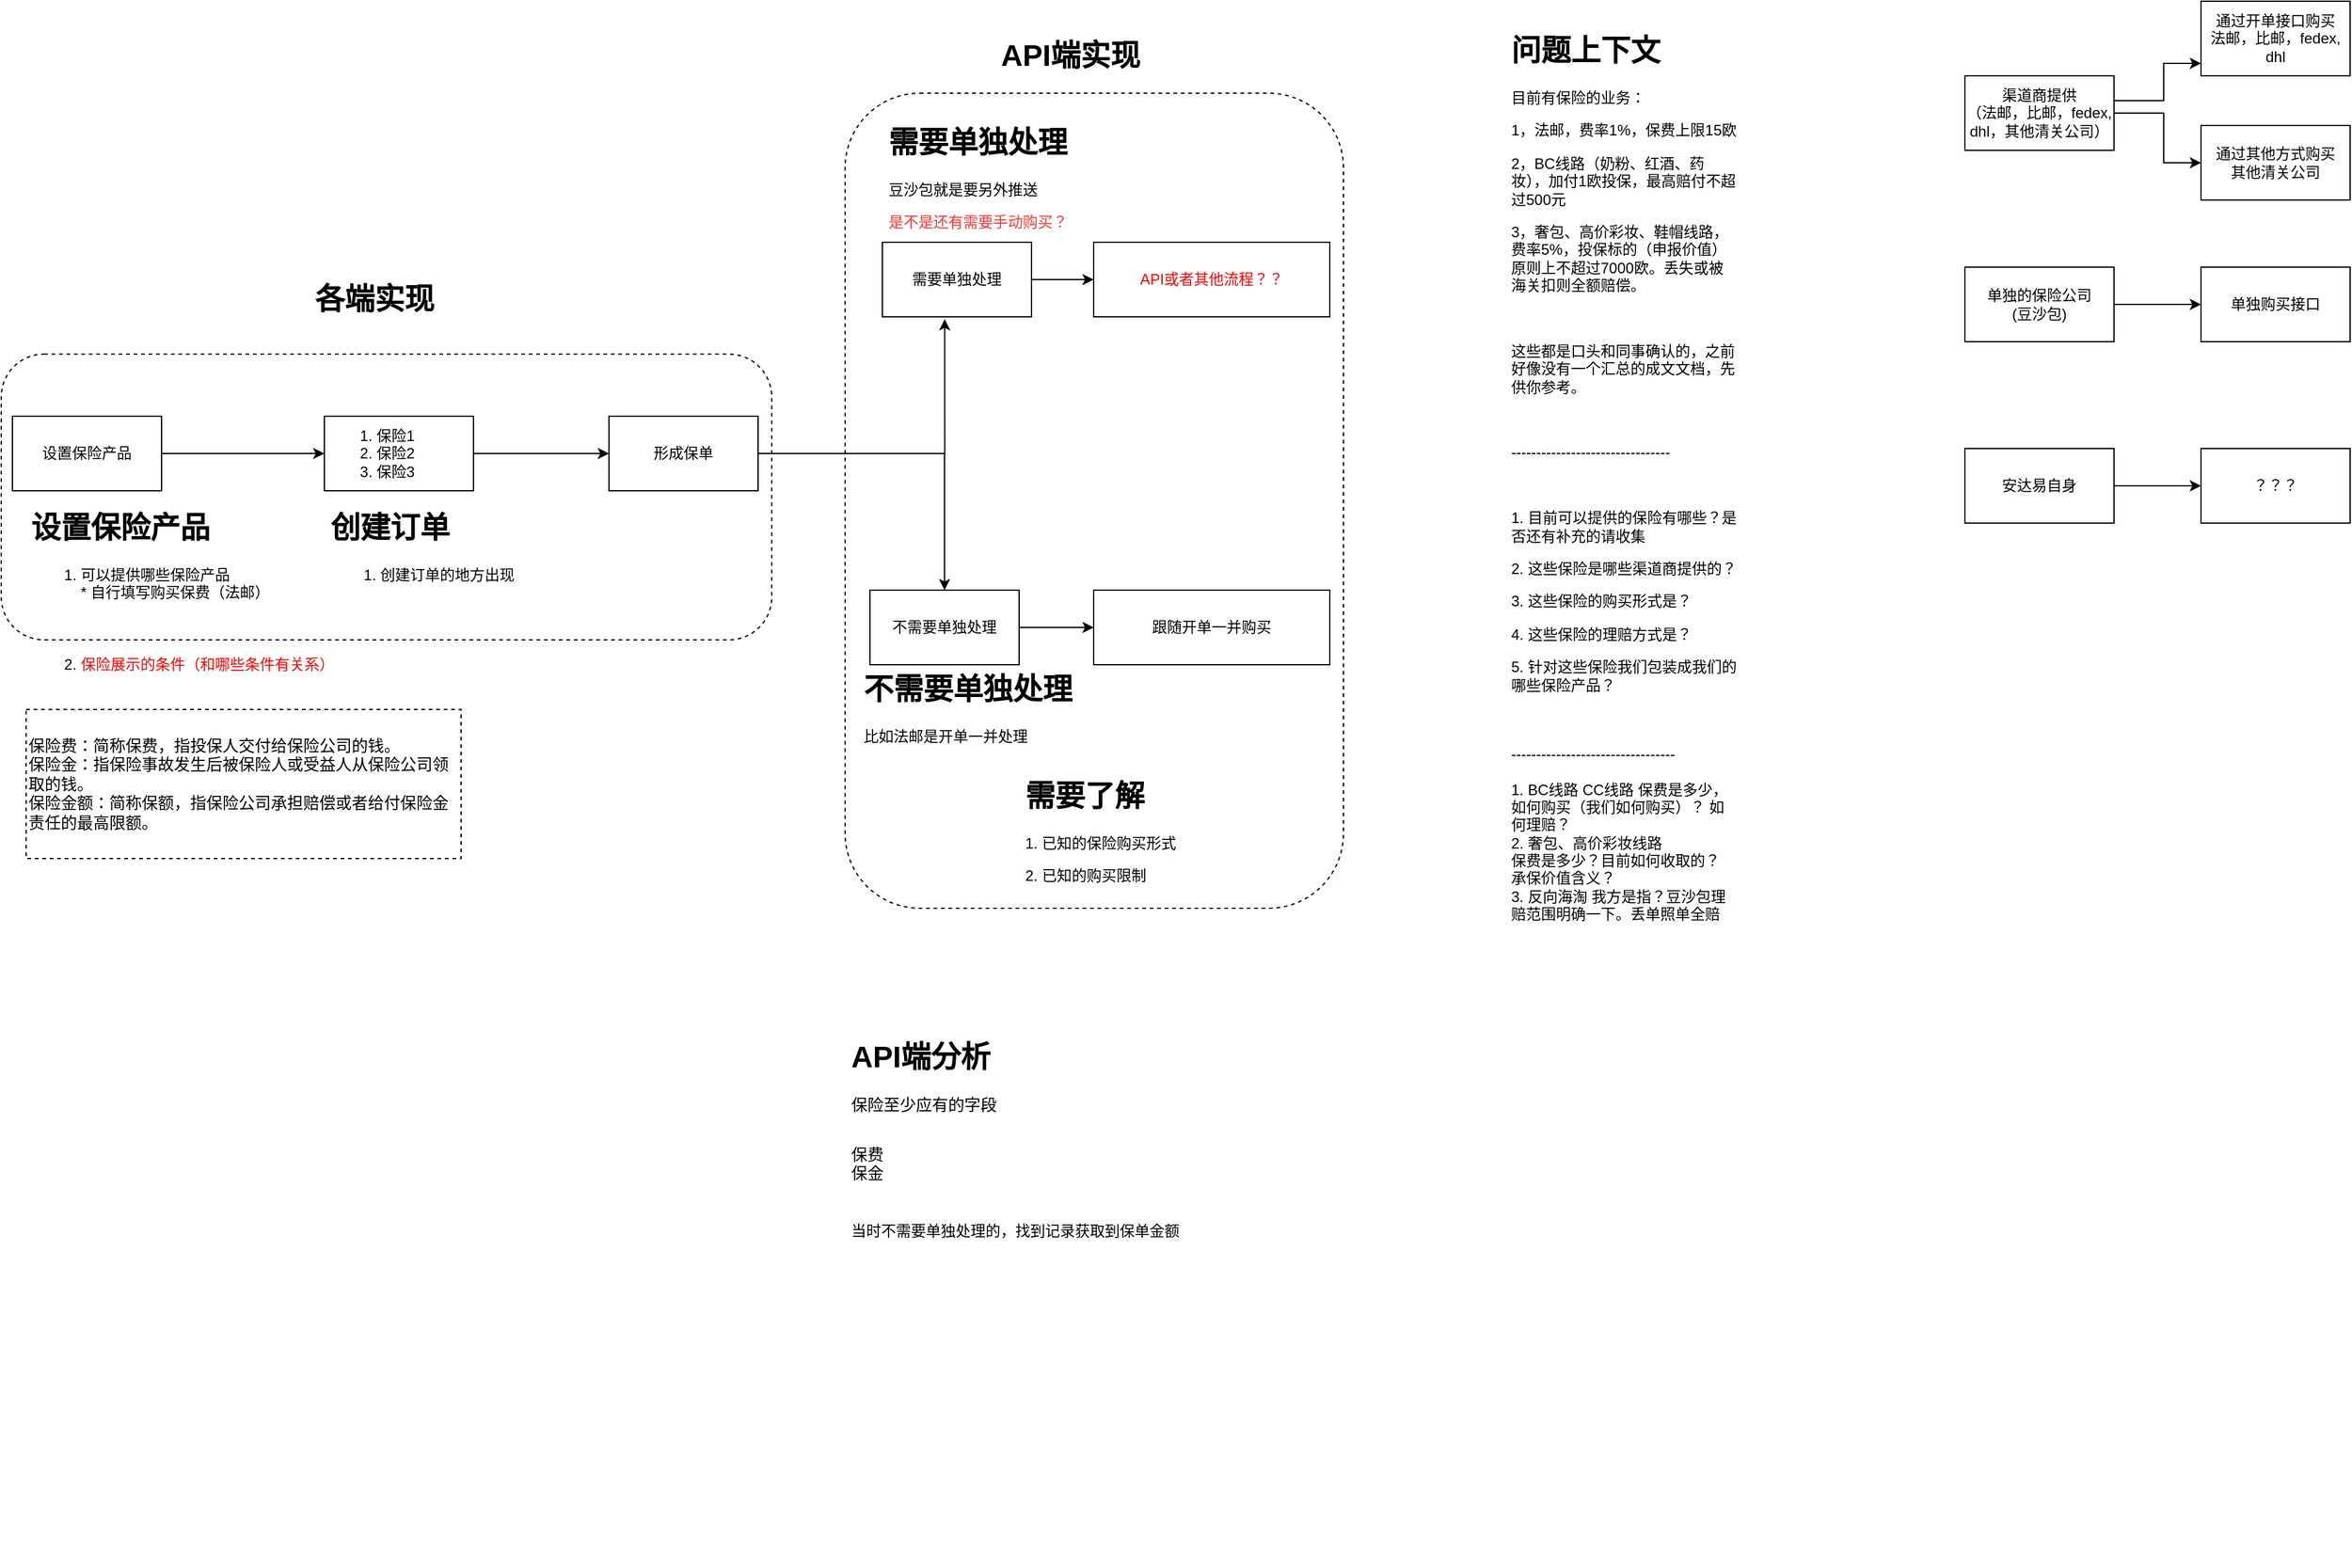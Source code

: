 <mxfile version="14.2.7" type="github">
  <diagram id="jZ9czFHUAiUfERh60Gt6" name="Page-1">
    <mxGraphModel dx="975" dy="548" grid="1" gridSize="10" guides="1" tooltips="1" connect="1" arrows="1" fold="1" page="1" pageScale="1" pageWidth="1169" pageHeight="827" math="0" shadow="0">
      <root>
        <mxCell id="0" />
        <mxCell id="1" parent="0" />
        <mxCell id="Dq7h3NawBX1uTz7kMnC7-26" value="" style="rounded=1;whiteSpace=wrap;html=1;align=left;dashed=1;" parent="1" vertex="1">
          <mxGeometry x="719" y="94" width="401" height="656" as="geometry" />
        </mxCell>
        <mxCell id="Dq7h3NawBX1uTz7kMnC7-24" value="" style="rounded=1;whiteSpace=wrap;html=1;align=left;dashed=1;" parent="1" vertex="1">
          <mxGeometry x="40" y="304" width="620" height="230" as="geometry" />
        </mxCell>
        <mxCell id="Dq7h3NawBX1uTz7kMnC7-8" style="edgeStyle=orthogonalEdgeStyle;rounded=0;orthogonalLoop=1;jettySize=auto;html=1;" parent="1" source="Dq7h3NawBX1uTz7kMnC7-20" target="Dq7h3NawBX1uTz7kMnC7-10" edge="1">
          <mxGeometry relative="1" as="geometry">
            <mxPoint x="879" y="474" as="targetPoint" />
            <mxPoint x="589" y="394" as="sourcePoint" />
            <Array as="points">
              <mxPoint x="799" y="384" />
            </Array>
          </mxGeometry>
        </mxCell>
        <mxCell id="Dq7h3NawBX1uTz7kMnC7-6" value="&lt;h1&gt;创建订单&lt;/h1&gt;&lt;p&gt;&lt;/p&gt;&lt;ol&gt;&lt;li&gt;创建订单的地方出现&lt;/li&gt;&lt;/ol&gt;&lt;p&gt;&lt;/p&gt;" style="text;html=1;strokeColor=none;fillColor=none;spacing=5;spacingTop=-20;whiteSpace=wrap;overflow=hidden;rounded=0;" parent="1" vertex="1">
          <mxGeometry x="300" y="424" width="260" height="120" as="geometry" />
        </mxCell>
        <mxCell id="Dq7h3NawBX1uTz7kMnC7-11" style="edgeStyle=orthogonalEdgeStyle;rounded=0;orthogonalLoop=1;jettySize=auto;html=1;" parent="1" source="Dq7h3NawBX1uTz7kMnC7-9" target="Dq7h3NawBX1uTz7kMnC7-13" edge="1">
          <mxGeometry relative="1" as="geometry">
            <mxPoint x="949" y="274" as="targetPoint" />
          </mxGeometry>
        </mxCell>
        <mxCell id="Dq7h3NawBX1uTz7kMnC7-9" value="需要单独处理" style="rounded=0;whiteSpace=wrap;html=1;" parent="1" vertex="1">
          <mxGeometry x="749" y="214" width="120" height="60" as="geometry" />
        </mxCell>
        <mxCell id="Dq7h3NawBX1uTz7kMnC7-12" style="edgeStyle=orthogonalEdgeStyle;rounded=0;orthogonalLoop=1;jettySize=auto;html=1;" parent="1" source="Dq7h3NawBX1uTz7kMnC7-10" target="Dq7h3NawBX1uTz7kMnC7-17" edge="1">
          <mxGeometry relative="1" as="geometry">
            <mxPoint x="919" y="524" as="targetPoint" />
          </mxGeometry>
        </mxCell>
        <mxCell id="Dq7h3NawBX1uTz7kMnC7-10" value="不需要单独处理" style="rounded=0;whiteSpace=wrap;html=1;" parent="1" vertex="1">
          <mxGeometry x="739" y="494" width="120" height="60" as="geometry" />
        </mxCell>
        <mxCell id="Dq7h3NawBX1uTz7kMnC7-13" value="&lt;font color=&quot;#ff0000&quot;&gt;API或者其他流程？？&lt;/font&gt;" style="rounded=0;whiteSpace=wrap;html=1;" parent="1" vertex="1">
          <mxGeometry x="919" y="214" width="190" height="60" as="geometry" />
        </mxCell>
        <mxCell id="Dq7h3NawBX1uTz7kMnC7-14" value="&lt;h1&gt;不需要单独处理&lt;/h1&gt;&lt;p&gt;比如法邮是开单一并处理&lt;/p&gt;" style="text;html=1;strokeColor=none;fillColor=none;spacing=5;spacingTop=-20;whiteSpace=wrap;overflow=hidden;rounded=0;" parent="1" vertex="1">
          <mxGeometry x="729" y="554" width="190" height="120" as="geometry" />
        </mxCell>
        <mxCell id="Dq7h3NawBX1uTz7kMnC7-15" value="&lt;h1&gt;需要单独处理&lt;/h1&gt;&lt;p&gt;豆沙包就是要另外推送&lt;/p&gt;&lt;p&gt;&lt;font color=&quot;#ff3333&quot;&gt;是不是还有需要手动购买？&lt;/font&gt;&lt;/p&gt;" style="text;html=1;strokeColor=none;fillColor=none;spacing=5;spacingTop=-20;whiteSpace=wrap;overflow=hidden;rounded=0;" parent="1" vertex="1">
          <mxGeometry x="749" y="114" width="190" height="120" as="geometry" />
        </mxCell>
        <mxCell id="Dq7h3NawBX1uTz7kMnC7-17" value="跟随开单一并购买" style="rounded=0;whiteSpace=wrap;html=1;" parent="1" vertex="1">
          <mxGeometry x="919" y="494" width="190" height="60" as="geometry" />
        </mxCell>
        <mxCell id="Dq7h3NawBX1uTz7kMnC7-19" style="edgeStyle=orthogonalEdgeStyle;rounded=0;orthogonalLoop=1;jettySize=auto;html=1;" parent="1" source="Dq7h3NawBX1uTz7kMnC7-18" target="Dq7h3NawBX1uTz7kMnC7-20" edge="1">
          <mxGeometry relative="1" as="geometry">
            <mxPoint x="589" y="384" as="targetPoint" />
          </mxGeometry>
        </mxCell>
        <mxCell id="Dq7h3NawBX1uTz7kMnC7-18" value="&lt;ol style=&quot;&quot;&gt;&lt;li&gt;保险1&lt;/li&gt;&lt;li&gt;保险2&lt;/li&gt;&lt;li&gt;保险3&lt;/li&gt;&lt;/ol&gt;" style="rounded=0;whiteSpace=wrap;html=1;align=left;" parent="1" vertex="1">
          <mxGeometry x="300" y="354" width="120" height="60" as="geometry" />
        </mxCell>
        <mxCell id="Dq7h3NawBX1uTz7kMnC7-25" style="edgeStyle=orthogonalEdgeStyle;rounded=0;orthogonalLoop=1;jettySize=auto;html=1;entryX=0.418;entryY=1.031;entryDx=0;entryDy=0;entryPerimeter=0;" parent="1" source="Dq7h3NawBX1uTz7kMnC7-20" target="Dq7h3NawBX1uTz7kMnC7-9" edge="1">
          <mxGeometry relative="1" as="geometry" />
        </mxCell>
        <mxCell id="Dq7h3NawBX1uTz7kMnC7-20" value="形成保单" style="rounded=0;whiteSpace=wrap;html=1;" parent="1" vertex="1">
          <mxGeometry x="529" y="354" width="120" height="60" as="geometry" />
        </mxCell>
        <mxCell id="Dq7h3NawBX1uTz7kMnC7-21" value="&lt;h1&gt;需要了解&lt;/h1&gt;&lt;p&gt;1. 已知的保险购买形式&lt;/p&gt;&lt;p&gt;2. 已知的购买限制&lt;/p&gt;" style="text;html=1;strokeColor=none;fillColor=none;spacing=5;spacingTop=-20;whiteSpace=wrap;overflow=hidden;rounded=0;align=left;" parent="1" vertex="1">
          <mxGeometry x="859" y="640" width="190" height="120" as="geometry" />
        </mxCell>
        <mxCell id="Dq7h3NawBX1uTz7kMnC7-22" value="各端实现" style="text;strokeColor=none;fillColor=none;html=1;fontSize=24;fontStyle=1;verticalAlign=middle;align=center;" parent="1" vertex="1">
          <mxGeometry x="290" y="240" width="100" height="40" as="geometry" />
        </mxCell>
        <mxCell id="Dq7h3NawBX1uTz7kMnC7-27" value="API端实现" style="text;strokeColor=none;fillColor=none;html=1;fontSize=24;fontStyle=1;verticalAlign=middle;align=center;" parent="1" vertex="1">
          <mxGeometry x="850" y="44" width="100" height="40" as="geometry" />
        </mxCell>
        <mxCell id="Dq7h3NawBX1uTz7kMnC7-33" style="edgeStyle=orthogonalEdgeStyle;rounded=0;orthogonalLoop=1;jettySize=auto;html=1;" parent="1" source="Dq7h3NawBX1uTz7kMnC7-31" target="Dq7h3NawBX1uTz7kMnC7-18" edge="1">
          <mxGeometry relative="1" as="geometry" />
        </mxCell>
        <mxCell id="Dq7h3NawBX1uTz7kMnC7-31" value="设置保险产品" style="rounded=0;whiteSpace=wrap;html=1;" parent="1" vertex="1">
          <mxGeometry x="49" y="354" width="120" height="60" as="geometry" />
        </mxCell>
        <mxCell id="Dq7h3NawBX1uTz7kMnC7-34" value="&lt;h1&gt;设置保险产品&lt;/h1&gt;&lt;p&gt;&lt;/p&gt;&lt;ol&gt;&lt;li&gt;可以提供哪些保险产品&lt;br&gt;* 自行填写购买保费（法邮）&lt;br&gt;&lt;br&gt;&lt;br&gt;&lt;br&gt;&lt;/li&gt;&lt;li&gt;&lt;font color=&quot;#ff0000&quot;&gt;保险展示的条件（和哪些条件有关系）&lt;/font&gt;&lt;/li&gt;&lt;/ol&gt;&lt;p&gt;&lt;/p&gt;" style="text;html=1;strokeColor=none;fillColor=none;spacing=5;spacingTop=-20;whiteSpace=wrap;overflow=hidden;rounded=0;" parent="1" vertex="1">
          <mxGeometry x="59" y="424" width="260" height="146" as="geometry" />
        </mxCell>
        <mxCell id="Dq7h3NawBX1uTz7kMnC7-35" value="&lt;h1&gt;问题上下文&lt;/h1&gt;&lt;p&gt;&lt;span&gt;目前有保险的业务：&lt;/span&gt;&lt;/p&gt;&lt;p&gt;1，法邮，费率1%，保费上限15欧&lt;/p&gt;&lt;p&gt;2，BC线路（奶粉、红酒、药妆），加付1欧投保，最高赔付不超过500元&lt;/p&gt;&lt;p&gt;3，奢包、高价彩妆、鞋帽线路，费率5%，投保标的（申报价值）原则上不超过7000欧。丢失或被海关扣则全额赔偿。&lt;/p&gt;&lt;p&gt;&lt;br&gt;&lt;/p&gt;&lt;p&gt;这些都是口头和同事确认的，之前好像没有一个汇总的成文文档，先供你参考。&lt;/p&gt;&lt;p&gt;&lt;br&gt;&lt;/p&gt;&lt;p&gt;----&lt;span&gt;----&lt;/span&gt;&lt;span&gt;----&lt;/span&gt;&lt;span&gt;----&lt;/span&gt;&lt;span&gt;----&lt;/span&gt;&lt;span&gt;----&lt;/span&gt;&lt;span&gt;----&lt;/span&gt;&lt;span&gt;----&lt;/span&gt;&lt;/p&gt;&lt;div&gt;&lt;br&gt;&lt;/div&gt;&lt;p&gt;&lt;span&gt;1. 目前可以提供的保险有哪些？是否还有补充的请收集&lt;/span&gt;&lt;/p&gt;&lt;p&gt;2. 这些保险是哪些渠道商提供的？&lt;/p&gt;&lt;p&gt;3. 这些保险的购买形式是？&lt;/p&gt;&lt;p&gt;4. 这些保险的理赔方式是？&lt;/p&gt;&lt;p&gt;5. 针对这些保险我们包装成我们的哪些保险产品？&lt;/p&gt;&lt;div&gt;&lt;br&gt;&lt;/div&gt;&lt;div&gt;&lt;br&gt;&lt;/div&gt;&lt;div&gt;---------------------------------&lt;/div&gt;&lt;div&gt;&lt;br&gt;&lt;/div&gt;&lt;div&gt;1. BC线路 CC线路 保费是多少，如何购买（我们如何购买）？ 如何理赔？&lt;br&gt;&lt;/div&gt;&lt;div&gt;2.&amp;nbsp;奢包、高价彩妆线路&amp;nbsp;&lt;/div&gt;保费是多少？目前如何收取的？&lt;br&gt;承保价值含义？&lt;br&gt;3. 反向海淘 我方是指？豆沙包理赔范围明确一下。丢单照单全赔" style="text;html=1;strokeColor=none;fillColor=none;spacing=5;spacingTop=-20;whiteSpace=wrap;overflow=hidden;rounded=0;align=left;" parent="1" vertex="1">
          <mxGeometry x="1250" y="40" width="190" height="780" as="geometry" />
        </mxCell>
        <mxCell id="qjYeB_D9SoArEUJoIaTn-1" value="&lt;h1&gt;&lt;span&gt;API端分析&lt;/span&gt;&lt;/h1&gt;&lt;h1 style=&quot;font-size: 13px&quot;&gt;&lt;font style=&quot;font-size: 13px ; font-weight: normal&quot;&gt;保险至少应有的字段&lt;/font&gt;&lt;/h1&gt;&lt;div&gt;&lt;font style=&quot;font-size: 13px ; font-weight: normal&quot;&gt;&lt;br&gt;&lt;/font&gt;&lt;/div&gt;&lt;div&gt;&lt;font style=&quot;font-size: 13px ; font-weight: normal&quot;&gt;保费&lt;/font&gt;&lt;/div&gt;&lt;div&gt;&lt;font style=&quot;font-size: 13px ; font-weight: normal&quot;&gt;保金&lt;/font&gt;&lt;/div&gt;&lt;div&gt;&lt;font style=&quot;font-size: 13px ; font-weight: normal&quot;&gt;&lt;br&gt;&lt;/font&gt;&lt;/div&gt;&lt;div style=&quot;font-size: 13px&quot;&gt;&lt;br&gt;&lt;/div&gt;&lt;div&gt;当时不需要单独处理的，找到记录获取到保单金额&lt;/div&gt;" style="text;html=1;strokeColor=none;fillColor=none;spacing=5;spacingTop=-20;whiteSpace=wrap;overflow=hidden;rounded=0;dashed=1;" vertex="1" parent="1">
          <mxGeometry x="719" y="850" width="361" height="430" as="geometry" />
        </mxCell>
        <mxCell id="qjYeB_D9SoArEUJoIaTn-2" value="&lt;div&gt;&lt;font face=&quot;arial, sans-serif&quot;&gt;&lt;span style=&quot;font-size: 13px&quot;&gt;保险费：简称保费，指投保人交付给保险公司的钱。&lt;/span&gt;&lt;/font&gt;&lt;/div&gt;&lt;div&gt;&lt;font face=&quot;arial, sans-serif&quot;&gt;&lt;span style=&quot;font-size: 13px&quot;&gt;保险金：指保险事故发生后被保险人或受益人从保险公司领取的钱。&lt;/span&gt;&lt;/font&gt;&lt;/div&gt;&lt;div&gt;&lt;font face=&quot;arial, sans-serif&quot;&gt;&lt;span style=&quot;font-size: 13px&quot;&gt;保险金额：简称保额，指保险公司承担赔偿或者给付保险金责任的最高限额。&lt;/span&gt;&lt;/font&gt;&lt;/div&gt;" style="whiteSpace=wrap;html=1;dashed=1;align=left;" vertex="1" parent="1">
          <mxGeometry x="60" y="590" width="350" height="120" as="geometry" />
        </mxCell>
        <mxCell id="qjYeB_D9SoArEUJoIaTn-8" value="" style="edgeStyle=orthogonalEdgeStyle;rounded=0;orthogonalLoop=1;jettySize=auto;html=1;fontColor=#000000;" edge="1" parent="1" source="qjYeB_D9SoArEUJoIaTn-4" target="qjYeB_D9SoArEUJoIaTn-10">
          <mxGeometry relative="1" as="geometry">
            <mxPoint x="1840" y="70" as="targetPoint" />
            <Array as="points">
              <mxPoint x="1780" y="100" />
              <mxPoint x="1780" y="70" />
            </Array>
          </mxGeometry>
        </mxCell>
        <mxCell id="qjYeB_D9SoArEUJoIaTn-9" style="edgeStyle=orthogonalEdgeStyle;rounded=0;orthogonalLoop=1;jettySize=auto;html=1;fontColor=#000000;" edge="1" parent="1" source="qjYeB_D9SoArEUJoIaTn-4" target="qjYeB_D9SoArEUJoIaTn-11">
          <mxGeometry relative="1" as="geometry">
            <mxPoint x="1840" y="130" as="targetPoint" />
            <Array as="points">
              <mxPoint x="1780" y="110" />
              <mxPoint x="1780" y="150" />
            </Array>
          </mxGeometry>
        </mxCell>
        <mxCell id="qjYeB_D9SoArEUJoIaTn-4" value="渠道商提供&lt;br&gt;（法邮，比邮，fedex, dhl，其他清关公司）" style="rounded=0;whiteSpace=wrap;html=1;align=center;" vertex="1" parent="1">
          <mxGeometry x="1620" y="80" width="120" height="60" as="geometry" />
        </mxCell>
        <mxCell id="qjYeB_D9SoArEUJoIaTn-12" style="edgeStyle=orthogonalEdgeStyle;rounded=0;orthogonalLoop=1;jettySize=auto;html=1;fontColor=#000000;" edge="1" parent="1" source="qjYeB_D9SoArEUJoIaTn-5" target="qjYeB_D9SoArEUJoIaTn-13">
          <mxGeometry relative="1" as="geometry">
            <mxPoint x="1800" y="264" as="targetPoint" />
          </mxGeometry>
        </mxCell>
        <mxCell id="qjYeB_D9SoArEUJoIaTn-5" value="单独的保险公司&lt;br&gt;(豆沙包)" style="rounded=0;whiteSpace=wrap;html=1;fontColor=#000000;align=center;" vertex="1" parent="1">
          <mxGeometry x="1620" y="234" width="120" height="60" as="geometry" />
        </mxCell>
        <mxCell id="qjYeB_D9SoArEUJoIaTn-15" value="" style="edgeStyle=orthogonalEdgeStyle;rounded=0;orthogonalLoop=1;jettySize=auto;html=1;fontColor=#000000;" edge="1" parent="1" source="qjYeB_D9SoArEUJoIaTn-6" target="qjYeB_D9SoArEUJoIaTn-14">
          <mxGeometry relative="1" as="geometry" />
        </mxCell>
        <mxCell id="qjYeB_D9SoArEUJoIaTn-6" value="安达易自身" style="rounded=0;whiteSpace=wrap;html=1;fontColor=#000000;align=center;" vertex="1" parent="1">
          <mxGeometry x="1620" y="380" width="120" height="60" as="geometry" />
        </mxCell>
        <mxCell id="qjYeB_D9SoArEUJoIaTn-10" value="通过开单接口购买&lt;br&gt;法邮，比邮，fedex, dhl" style="rounded=0;whiteSpace=wrap;html=1;" vertex="1" parent="1">
          <mxGeometry x="1810" y="20" width="120" height="60" as="geometry" />
        </mxCell>
        <mxCell id="qjYeB_D9SoArEUJoIaTn-11" value="&lt;span&gt;通过其他方式购买&lt;br&gt;&lt;/span&gt;其他清关公司&lt;span&gt;&lt;br&gt;&lt;/span&gt;" style="rounded=0;whiteSpace=wrap;html=1;" vertex="1" parent="1">
          <mxGeometry x="1810" y="120" width="120" height="60" as="geometry" />
        </mxCell>
        <mxCell id="qjYeB_D9SoArEUJoIaTn-13" value="单独购买接口" style="rounded=0;whiteSpace=wrap;html=1;" vertex="1" parent="1">
          <mxGeometry x="1810" y="234" width="120" height="60" as="geometry" />
        </mxCell>
        <mxCell id="qjYeB_D9SoArEUJoIaTn-14" value="？？？" style="rounded=0;whiteSpace=wrap;html=1;fontColor=#000000;align=center;" vertex="1" parent="1">
          <mxGeometry x="1810" y="380" width="120" height="60" as="geometry" />
        </mxCell>
      </root>
    </mxGraphModel>
  </diagram>
</mxfile>
